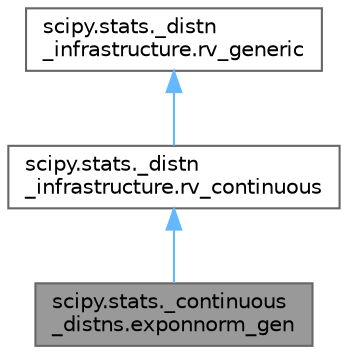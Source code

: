 digraph "scipy.stats._continuous_distns.exponnorm_gen"
{
 // LATEX_PDF_SIZE
  bgcolor="transparent";
  edge [fontname=Helvetica,fontsize=10,labelfontname=Helvetica,labelfontsize=10];
  node [fontname=Helvetica,fontsize=10,shape=box,height=0.2,width=0.4];
  Node1 [id="Node000001",label="scipy.stats._continuous\l_distns.exponnorm_gen",height=0.2,width=0.4,color="gray40", fillcolor="grey60", style="filled", fontcolor="black",tooltip=" "];
  Node2 -> Node1 [id="edge3_Node000001_Node000002",dir="back",color="steelblue1",style="solid",tooltip=" "];
  Node2 [id="Node000002",label="scipy.stats._distn\l_infrastructure.rv_continuous",height=0.2,width=0.4,color="gray40", fillcolor="white", style="filled",URL="$d8/da5/classscipy_1_1stats_1_1__distn__infrastructure_1_1rv__continuous.html",tooltip=" "];
  Node3 -> Node2 [id="edge4_Node000002_Node000003",dir="back",color="steelblue1",style="solid",tooltip=" "];
  Node3 [id="Node000003",label="scipy.stats._distn\l_infrastructure.rv_generic",height=0.2,width=0.4,color="gray40", fillcolor="white", style="filled",URL="$df/d75/classscipy_1_1stats_1_1__distn__infrastructure_1_1rv__generic.html",tooltip=" "];
}
